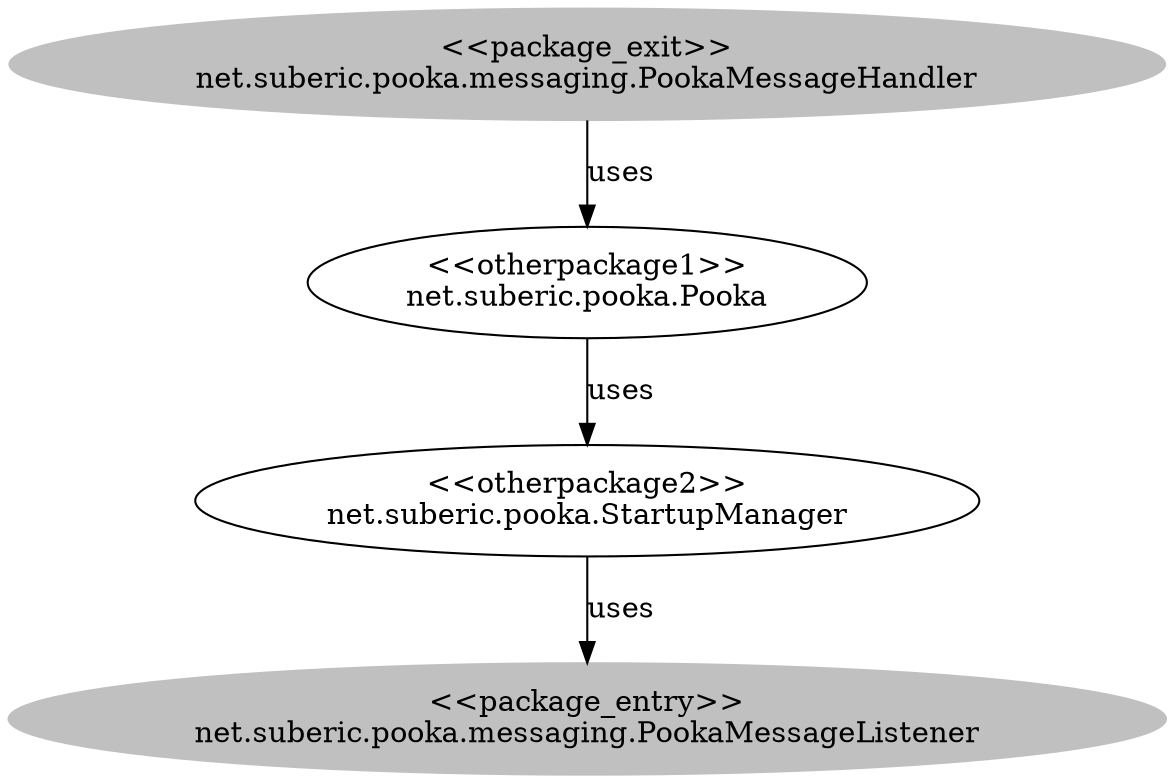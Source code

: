 digraph cd {
	net_suberic_pooka_messaging_PookaMessageHandler [label="<<package_exit>>
net.suberic.pooka.messaging.PookaMessageHandler",style=filled,color="grey"];
	net_suberic_pooka_messaging_PookaMessageListener [label="<<package_entry>>
net.suberic.pooka.messaging.PookaMessageListener",style=filled,color="grey"];
	net_suberic_pooka_Pooka [label="<<otherpackage1>>
net.suberic.pooka.Pooka"];
	net_suberic_pooka_StartupManager [label="<<otherpackage2>>
net.suberic.pooka.StartupManager"];
	net_suberic_pooka_messaging_PookaMessageHandler -> net_suberic_pooka_Pooka [label=uses];
	net_suberic_pooka_StartupManager -> net_suberic_pooka_messaging_PookaMessageListener [label=uses];
	net_suberic_pooka_Pooka -> net_suberic_pooka_StartupManager [label=uses];
}
